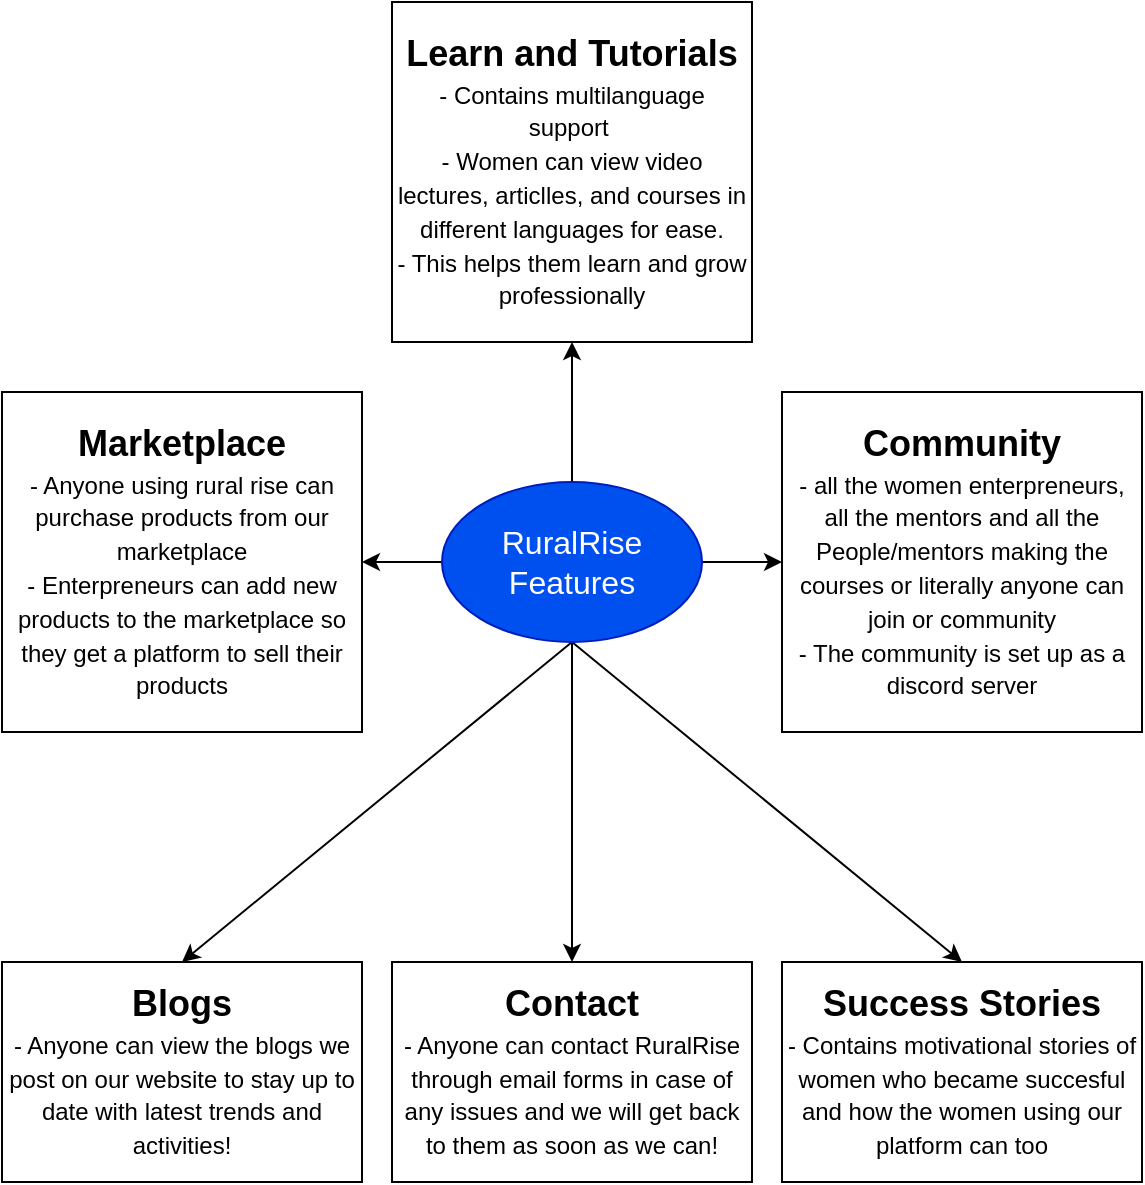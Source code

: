 <mxfile>
    <diagram id="hE4mo4QMDYe9P9eZbAD1" name="Page-1">
        <mxGraphModel dx="861" dy="782" grid="1" gridSize="10" guides="1" tooltips="1" connect="1" arrows="1" fold="1" page="1" pageScale="1" pageWidth="850" pageHeight="1100" math="0" shadow="0">
            <root>
                <mxCell id="0"/>
                <mxCell id="1" parent="0"/>
                <mxCell id="4" style="edgeStyle=none;html=1;exitX=0;exitY=0.5;exitDx=0;exitDy=0;entryX=1;entryY=0.5;entryDx=0;entryDy=0;fontSize=12;" edge="1" parent="1" source="2" target="3">
                    <mxGeometry relative="1" as="geometry"/>
                </mxCell>
                <mxCell id="9" style="edgeStyle=none;html=1;exitX=1;exitY=0.5;exitDx=0;exitDy=0;entryX=0;entryY=0.5;entryDx=0;entryDy=0;fontSize=12;" edge="1" parent="1" source="2" target="7">
                    <mxGeometry relative="1" as="geometry"/>
                </mxCell>
                <mxCell id="10" style="edgeStyle=none;html=1;exitX=0.5;exitY=0;exitDx=0;exitDy=0;entryX=0.5;entryY=1;entryDx=0;entryDy=0;fontSize=12;" edge="1" parent="1" source="2" target="6">
                    <mxGeometry relative="1" as="geometry"/>
                </mxCell>
                <mxCell id="11" style="edgeStyle=none;html=1;exitX=0.5;exitY=1;exitDx=0;exitDy=0;entryX=0.5;entryY=0;entryDx=0;entryDy=0;fontSize=12;" edge="1" parent="1" source="2" target="8">
                    <mxGeometry relative="1" as="geometry"/>
                </mxCell>
                <mxCell id="14" style="edgeStyle=none;html=1;exitX=0.5;exitY=1;exitDx=0;exitDy=0;entryX=0.5;entryY=0;entryDx=0;entryDy=0;fontSize=12;" edge="1" parent="1" source="2" target="13">
                    <mxGeometry relative="1" as="geometry"/>
                </mxCell>
                <mxCell id="15" style="edgeStyle=none;html=1;exitX=0.5;exitY=1;exitDx=0;exitDy=0;entryX=0.5;entryY=0;entryDx=0;entryDy=0;fontSize=12;" edge="1" parent="1" source="2" target="12">
                    <mxGeometry relative="1" as="geometry"/>
                </mxCell>
                <mxCell id="2" value="&lt;font size=&quot;3&quot;&gt;RuralRise&lt;br&gt;Features&lt;/font&gt;" style="ellipse;whiteSpace=wrap;html=1;fillColor=#0050ef;fontColor=#ffffff;strokeColor=#001DBC;" vertex="1" parent="1">
                    <mxGeometry x="360" y="370" width="130" height="80" as="geometry"/>
                </mxCell>
                <mxCell id="3" value="&lt;div style=&quot;&quot;&gt;&lt;b style=&quot;background-color: initial; font-size: 18px;&quot;&gt;Marketplace&lt;/b&gt;&lt;/div&gt;&lt;font style=&quot;&quot;&gt;&lt;div style=&quot;&quot;&gt;&lt;span style=&quot;background-color: initial; font-size: 12px;&quot;&gt;- Anyone using rural rise can purchase products from our marketplace&lt;/span&gt;&lt;br&gt;&lt;span style=&quot;background-color: initial; font-size: 12px;&quot;&gt;- Enterpreneurs can add new products to the marketplace so they get a platform to sell their products&lt;/span&gt;&lt;br&gt;&lt;/div&gt;&lt;/font&gt;" style="whiteSpace=wrap;html=1;fontSize=14;" vertex="1" parent="1">
                    <mxGeometry x="140" y="325" width="180" height="170" as="geometry"/>
                </mxCell>
                <mxCell id="6" value="&lt;div style=&quot;&quot;&gt;&lt;span style=&quot;background-color: initial; font-size: 18px;&quot;&gt;&lt;b&gt;Learn and Tutorials&lt;/b&gt;&lt;/span&gt;&lt;/div&gt;&lt;div style=&quot;&quot;&gt;&lt;span style=&quot;background-color: initial; font-size: 12px;&quot;&gt;- Contains multilanguage support&amp;nbsp;&lt;/span&gt;&lt;/div&gt;&lt;div style=&quot;&quot;&gt;&lt;span style=&quot;font-size: 12px;&quot;&gt;- Women can view video lectures, articlles, and courses in different languages for ease.&lt;/span&gt;&lt;/div&gt;&lt;div style=&quot;&quot;&gt;&lt;span style=&quot;font-size: 12px;&quot;&gt;- This helps them learn and grow professionally&lt;/span&gt;&lt;/div&gt;" style="whiteSpace=wrap;html=1;fontSize=14;" vertex="1" parent="1">
                    <mxGeometry x="335" y="130" width="180" height="170" as="geometry"/>
                </mxCell>
                <mxCell id="7" value="&lt;div style=&quot;&quot;&gt;&lt;span style=&quot;background-color: initial; font-size: 18px;&quot;&gt;&lt;b&gt;Community&lt;/b&gt;&lt;/span&gt;&lt;/div&gt;&lt;div style=&quot;&quot;&gt;&lt;span style=&quot;background-color: initial; font-size: 12px;&quot;&gt;- all the women enterpreneurs, all the mentors and all the People/mentors making the courses or literally anyone can join or community&lt;/span&gt;&lt;/div&gt;&lt;div style=&quot;&quot;&gt;&lt;span style=&quot;background-color: initial; font-size: 12px;&quot;&gt;- The community is set up as a discord server&lt;/span&gt;&lt;/div&gt;" style="whiteSpace=wrap;html=1;fontSize=14;" vertex="1" parent="1">
                    <mxGeometry x="530" y="325" width="180" height="170" as="geometry"/>
                </mxCell>
                <mxCell id="8" value="&lt;div style=&quot;&quot;&gt;&lt;span style=&quot;background-color: initial; font-size: 18px;&quot;&gt;&lt;b&gt;Contact&lt;/b&gt;&lt;/span&gt;&lt;/div&gt;&lt;div style=&quot;&quot;&gt;&lt;span style=&quot;background-color: initial; font-size: 12px;&quot;&gt;- Anyone can contact RuralRise through email forms in case of any issues and we will get back to them as soon as we can!&lt;/span&gt;&lt;/div&gt;" style="whiteSpace=wrap;html=1;fontSize=14;" vertex="1" parent="1">
                    <mxGeometry x="335" y="610" width="180" height="110" as="geometry"/>
                </mxCell>
                <mxCell id="12" value="&lt;div style=&quot;&quot;&gt;&lt;span style=&quot;background-color: initial; font-size: 18px;&quot;&gt;&lt;b&gt;Success Stories&lt;/b&gt;&lt;/span&gt;&lt;/div&gt;&lt;div style=&quot;&quot;&gt;&lt;span style=&quot;background-color: initial; font-size: 12px;&quot;&gt;- Contains motivational stories of women who became succesful and how the women using our platform can too&lt;/span&gt;&lt;br&gt;&lt;/div&gt;" style="whiteSpace=wrap;html=1;fontSize=14;" vertex="1" parent="1">
                    <mxGeometry x="530" y="610" width="180" height="110" as="geometry"/>
                </mxCell>
                <mxCell id="13" value="&lt;div style=&quot;&quot;&gt;&lt;span style=&quot;background-color: initial; font-size: 18px;&quot;&gt;&lt;b&gt;Blogs&lt;/b&gt;&lt;/span&gt;&lt;/div&gt;&lt;div style=&quot;&quot;&gt;&lt;span style=&quot;background-color: initial; font-size: 12px;&quot;&gt;- Anyone can view the blogs we post on our website to stay up to date with latest trends and activities!&lt;/span&gt;&lt;br&gt;&lt;/div&gt;" style="whiteSpace=wrap;html=1;fontSize=14;" vertex="1" parent="1">
                    <mxGeometry x="140" y="610" width="180" height="110" as="geometry"/>
                </mxCell>
            </root>
        </mxGraphModel>
    </diagram>
</mxfile>
